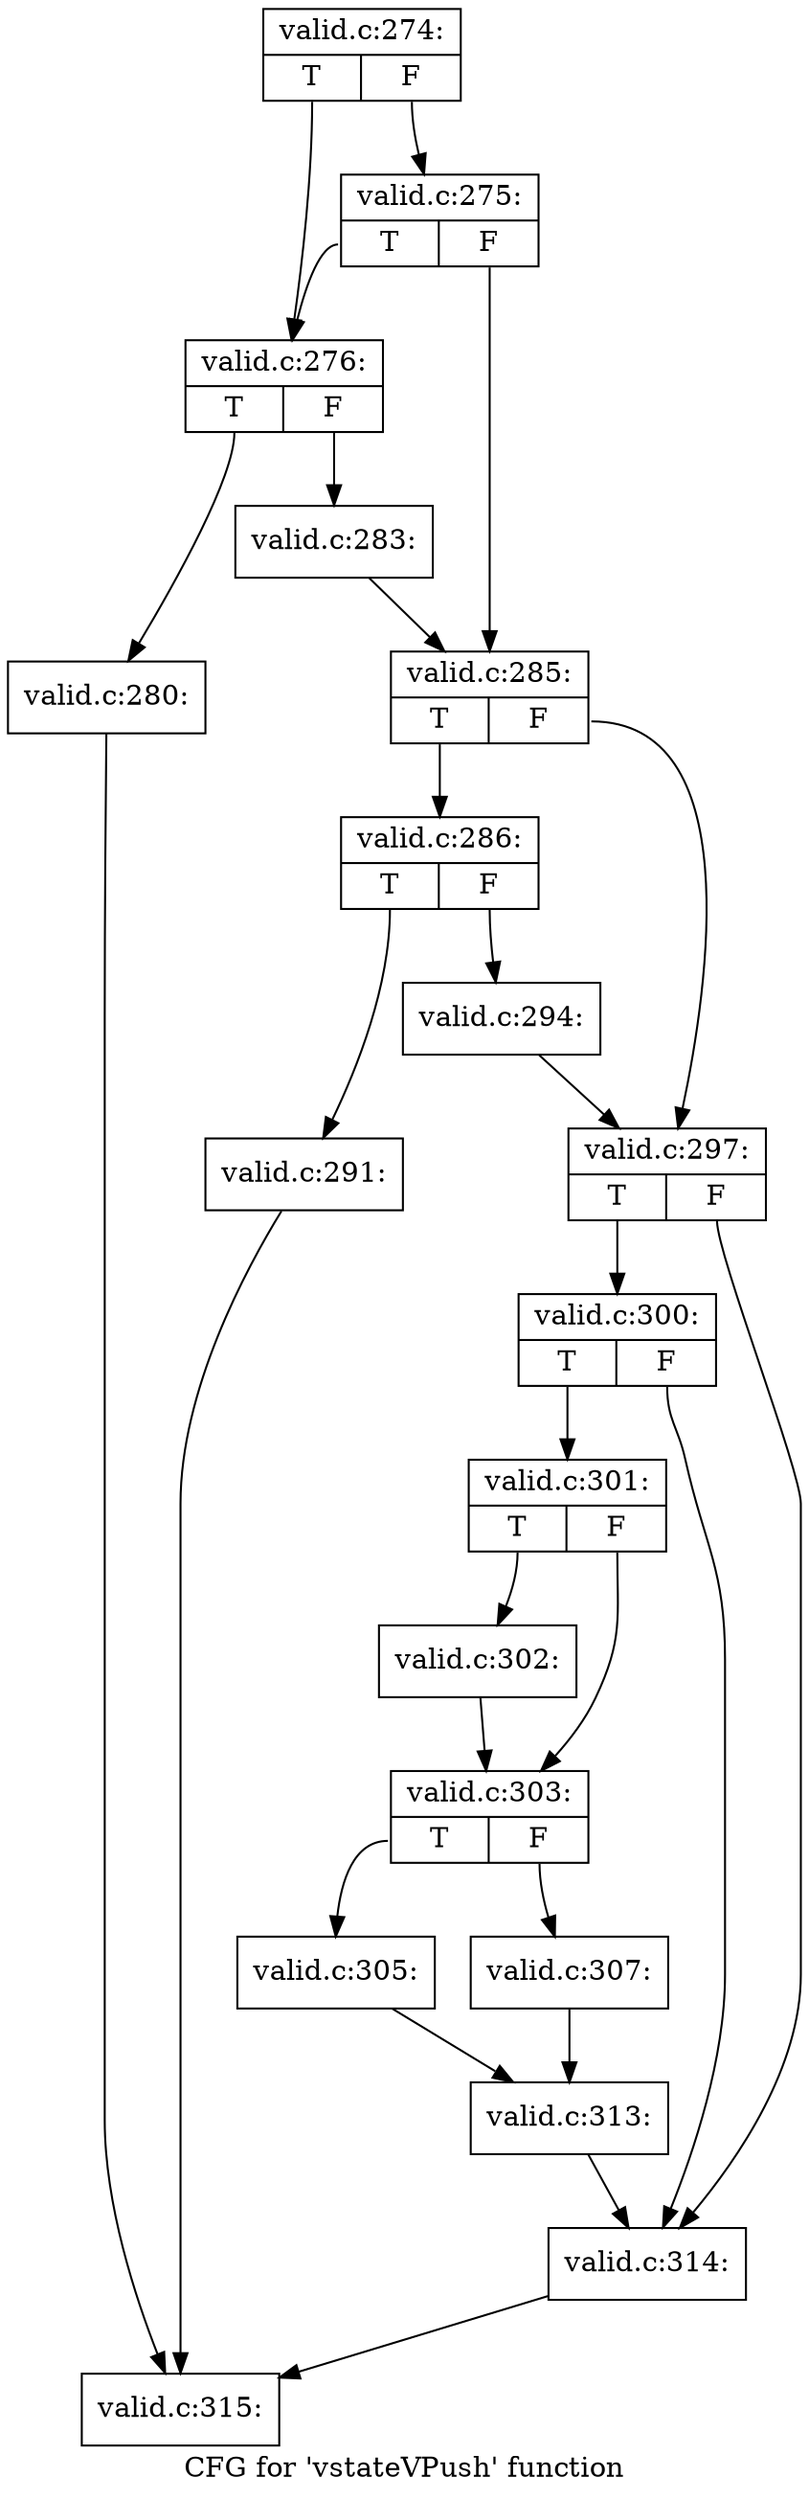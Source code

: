 digraph "CFG for 'vstateVPush' function" {
	label="CFG for 'vstateVPush' function";

	Node0x5335e20 [shape=record,label="{valid.c:274:|{<s0>T|<s1>F}}"];
	Node0x5335e20:s0 -> Node0x5336bf0;
	Node0x5335e20:s1 -> Node0x5336c90;
	Node0x5336c90 [shape=record,label="{valid.c:275:|{<s0>T|<s1>F}}"];
	Node0x5336c90:s0 -> Node0x5336bf0;
	Node0x5336c90:s1 -> Node0x5336c40;
	Node0x5336bf0 [shape=record,label="{valid.c:276:|{<s0>T|<s1>F}}"];
	Node0x5336bf0:s0 -> Node0x5337d80;
	Node0x5336bf0:s1 -> Node0x5337dd0;
	Node0x5337d80 [shape=record,label="{valid.c:280:}"];
	Node0x5337d80 -> Node0x532e070;
	Node0x5337dd0 [shape=record,label="{valid.c:283:}"];
	Node0x5337dd0 -> Node0x5336c40;
	Node0x5336c40 [shape=record,label="{valid.c:285:|{<s0>T|<s1>F}}"];
	Node0x5336c40:s0 -> Node0x5338740;
	Node0x5336c40:s1 -> Node0x5338790;
	Node0x5338740 [shape=record,label="{valid.c:286:|{<s0>T|<s1>F}}"];
	Node0x5338740:s0 -> Node0x5339a60;
	Node0x5338740:s1 -> Node0x5339ab0;
	Node0x5339a60 [shape=record,label="{valid.c:291:}"];
	Node0x5339a60 -> Node0x532e070;
	Node0x5339ab0 [shape=record,label="{valid.c:294:}"];
	Node0x5339ab0 -> Node0x5338790;
	Node0x5338790 [shape=record,label="{valid.c:297:|{<s0>T|<s1>F}}"];
	Node0x5338790:s0 -> Node0x533be70;
	Node0x5338790:s1 -> Node0x533be20;
	Node0x533be70 [shape=record,label="{valid.c:300:|{<s0>T|<s1>F}}"];
	Node0x533be70:s0 -> Node0x533bdd0;
	Node0x533be70:s1 -> Node0x533be20;
	Node0x533bdd0 [shape=record,label="{valid.c:301:|{<s0>T|<s1>F}}"];
	Node0x533bdd0:s0 -> Node0x533c590;
	Node0x533bdd0:s1 -> Node0x533c5e0;
	Node0x533c590 [shape=record,label="{valid.c:302:}"];
	Node0x533c590 -> Node0x533c5e0;
	Node0x533c5e0 [shape=record,label="{valid.c:303:|{<s0>T|<s1>F}}"];
	Node0x533c5e0:s0 -> Node0x533cc20;
	Node0x533c5e0:s1 -> Node0x533ccc0;
	Node0x533cc20 [shape=record,label="{valid.c:305:}"];
	Node0x533cc20 -> Node0x533cc70;
	Node0x533ccc0 [shape=record,label="{valid.c:307:}"];
	Node0x533ccc0 -> Node0x533cc70;
	Node0x533cc70 [shape=record,label="{valid.c:313:}"];
	Node0x533cc70 -> Node0x533be20;
	Node0x533be20 [shape=record,label="{valid.c:314:}"];
	Node0x533be20 -> Node0x532e070;
	Node0x532e070 [shape=record,label="{valid.c:315:}"];
}
